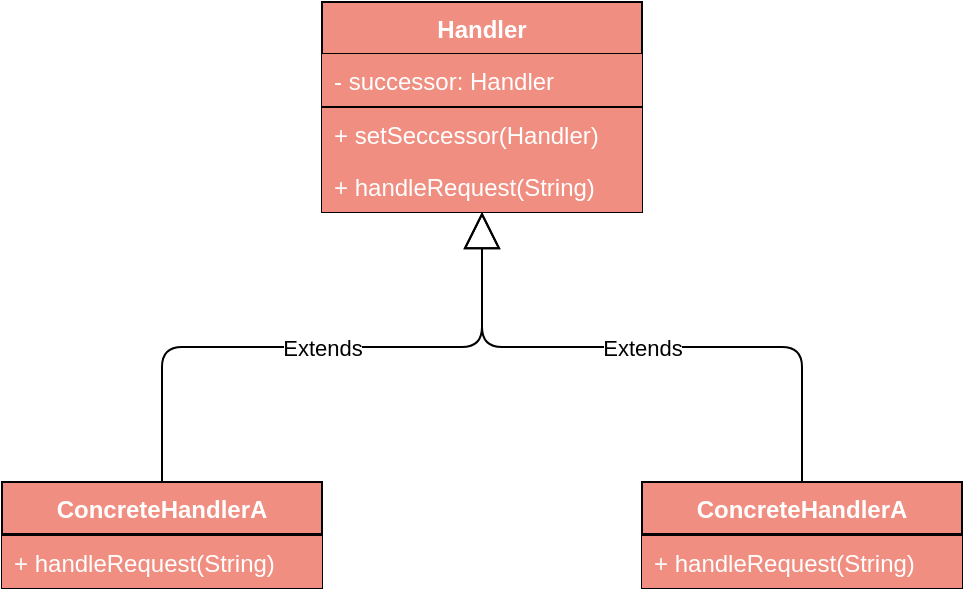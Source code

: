 <mxfile version="12.4.8" type="github">
  <diagram id="EUYB7W6pQSVpxgEb9JJ3" name="Page-1">
    <mxGraphModel dx="1186" dy="741" grid="1" gridSize="10" guides="1" tooltips="1" connect="1" arrows="1" fold="1" page="1" pageScale="1" pageWidth="827" pageHeight="1169" math="0" shadow="0">
      <root>
        <mxCell id="0"/>
        <mxCell id="1" parent="0"/>
        <mxCell id="hsoJH5TQklSJRY5v9K-1-1" value="Handler" style="swimlane;fontStyle=1;align=center;verticalAlign=top;childLayout=stackLayout;horizontal=1;startSize=26;horizontalStack=0;resizeParent=1;resizeParentMax=0;resizeLast=0;collapsible=1;marginBottom=0;fillColor=#F08E81;fontColor=#FFFFFF;" vertex="1" parent="1">
          <mxGeometry x="333" y="280" width="160" height="105" as="geometry"/>
        </mxCell>
        <mxCell id="hsoJH5TQklSJRY5v9K-1-2" value="- successor: Handler" style="text;strokeColor=none;fillColor=#F08E81;align=left;verticalAlign=top;spacingLeft=4;spacingRight=4;overflow=hidden;rotatable=0;points=[[0,0.5],[1,0.5]];portConstraint=eastwest;fontColor=#FFFFFF;" vertex="1" parent="hsoJH5TQklSJRY5v9K-1-1">
          <mxGeometry y="26" width="160" height="26" as="geometry"/>
        </mxCell>
        <mxCell id="hsoJH5TQklSJRY5v9K-1-3" value="" style="line;strokeWidth=1;fillColor=#F08E81;align=left;verticalAlign=middle;spacingTop=-1;spacingLeft=3;spacingRight=3;rotatable=0;labelPosition=right;points=[];portConstraint=eastwest;fontColor=#FFFFFF;" vertex="1" parent="hsoJH5TQklSJRY5v9K-1-1">
          <mxGeometry y="52" width="160" height="1" as="geometry"/>
        </mxCell>
        <mxCell id="hsoJH5TQklSJRY5v9K-1-4" value="+ setSeccessor(Handler)" style="text;strokeColor=none;fillColor=#F08E81;align=left;verticalAlign=top;spacingLeft=4;spacingRight=4;overflow=hidden;rotatable=0;points=[[0,0.5],[1,0.5]];portConstraint=eastwest;fontColor=#FFFFFF;" vertex="1" parent="hsoJH5TQklSJRY5v9K-1-1">
          <mxGeometry y="53" width="160" height="26" as="geometry"/>
        </mxCell>
        <mxCell id="hsoJH5TQklSJRY5v9K-1-5" value="+ handleRequest(String)" style="text;strokeColor=none;fillColor=#F08E81;align=left;verticalAlign=top;spacingLeft=4;spacingRight=4;overflow=hidden;rotatable=0;points=[[0,0.5],[1,0.5]];portConstraint=eastwest;fontColor=#FFFFFF;" vertex="1" parent="hsoJH5TQklSJRY5v9K-1-1">
          <mxGeometry y="79" width="160" height="26" as="geometry"/>
        </mxCell>
        <mxCell id="hsoJH5TQklSJRY5v9K-1-7" value="ConcreteHandlerA" style="swimlane;fontStyle=1;align=center;verticalAlign=top;childLayout=stackLayout;horizontal=1;startSize=26;horizontalStack=0;resizeParent=1;resizeParentMax=0;resizeLast=0;collapsible=1;marginBottom=0;fillColor=#F08E81;fontColor=#FFFFFF;" vertex="1" parent="1">
          <mxGeometry x="173" y="520" width="160" height="53" as="geometry"/>
        </mxCell>
        <mxCell id="hsoJH5TQklSJRY5v9K-1-9" value="" style="line;strokeWidth=1;fillColor=#F08E81;align=left;verticalAlign=middle;spacingTop=-1;spacingLeft=3;spacingRight=3;rotatable=0;labelPosition=right;points=[];portConstraint=eastwest;fontColor=#FFFFFF;" vertex="1" parent="hsoJH5TQklSJRY5v9K-1-7">
          <mxGeometry y="26" width="160" height="1" as="geometry"/>
        </mxCell>
        <mxCell id="hsoJH5TQklSJRY5v9K-1-11" value="+ handleRequest(String)" style="text;strokeColor=none;fillColor=#F08E81;align=left;verticalAlign=top;spacingLeft=4;spacingRight=4;overflow=hidden;rotatable=0;points=[[0,0.5],[1,0.5]];portConstraint=eastwest;fontColor=#FFFFFF;" vertex="1" parent="hsoJH5TQklSJRY5v9K-1-7">
          <mxGeometry y="27" width="160" height="26" as="geometry"/>
        </mxCell>
        <mxCell id="hsoJH5TQklSJRY5v9K-1-12" value="ConcreteHandlerA" style="swimlane;fontStyle=1;align=center;verticalAlign=top;childLayout=stackLayout;horizontal=1;startSize=26;horizontalStack=0;resizeParent=1;resizeParentMax=0;resizeLast=0;collapsible=1;marginBottom=0;fillColor=#F08E81;fontColor=#FFFFFF;" vertex="1" parent="1">
          <mxGeometry x="493" y="520" width="160" height="53" as="geometry"/>
        </mxCell>
        <mxCell id="hsoJH5TQklSJRY5v9K-1-14" value="" style="line;strokeWidth=1;fillColor=#F08E81;align=left;verticalAlign=middle;spacingTop=-1;spacingLeft=3;spacingRight=3;rotatable=0;labelPosition=right;points=[];portConstraint=eastwest;fontColor=#FFFFFF;" vertex="1" parent="hsoJH5TQklSJRY5v9K-1-12">
          <mxGeometry y="26" width="160" height="1" as="geometry"/>
        </mxCell>
        <mxCell id="hsoJH5TQklSJRY5v9K-1-16" value="+ handleRequest(String)" style="text;strokeColor=none;fillColor=#F08E81;align=left;verticalAlign=top;spacingLeft=4;spacingRight=4;overflow=hidden;rotatable=0;points=[[0,0.5],[1,0.5]];portConstraint=eastwest;fontColor=#FFFFFF;" vertex="1" parent="hsoJH5TQklSJRY5v9K-1-12">
          <mxGeometry y="27" width="160" height="26" as="geometry"/>
        </mxCell>
        <mxCell id="hsoJH5TQklSJRY5v9K-1-17" value="Extends" style="endArrow=block;endSize=16;endFill=0;html=1;fontColor=#000000;entryX=0.5;entryY=1;entryDx=0;entryDy=0;exitX=0.5;exitY=0;exitDx=0;exitDy=0;edgeStyle=orthogonalEdgeStyle;" edge="1" parent="1" source="hsoJH5TQklSJRY5v9K-1-7" target="hsoJH5TQklSJRY5v9K-1-1">
          <mxGeometry width="160" relative="1" as="geometry">
            <mxPoint x="170" y="430" as="sourcePoint"/>
            <mxPoint x="330" y="430" as="targetPoint"/>
          </mxGeometry>
        </mxCell>
        <mxCell id="hsoJH5TQklSJRY5v9K-1-18" value="Extends" style="endArrow=block;endSize=16;endFill=0;html=1;fontColor=#000000;entryX=0.5;entryY=1;entryDx=0;entryDy=0;exitX=0.5;exitY=0;exitDx=0;exitDy=0;edgeStyle=orthogonalEdgeStyle;" edge="1" parent="1" source="hsoJH5TQklSJRY5v9K-1-12" target="hsoJH5TQklSJRY5v9K-1-1">
          <mxGeometry width="160" relative="1" as="geometry">
            <mxPoint x="360" y="680" as="sourcePoint"/>
            <mxPoint x="520" y="680" as="targetPoint"/>
          </mxGeometry>
        </mxCell>
      </root>
    </mxGraphModel>
  </diagram>
</mxfile>
